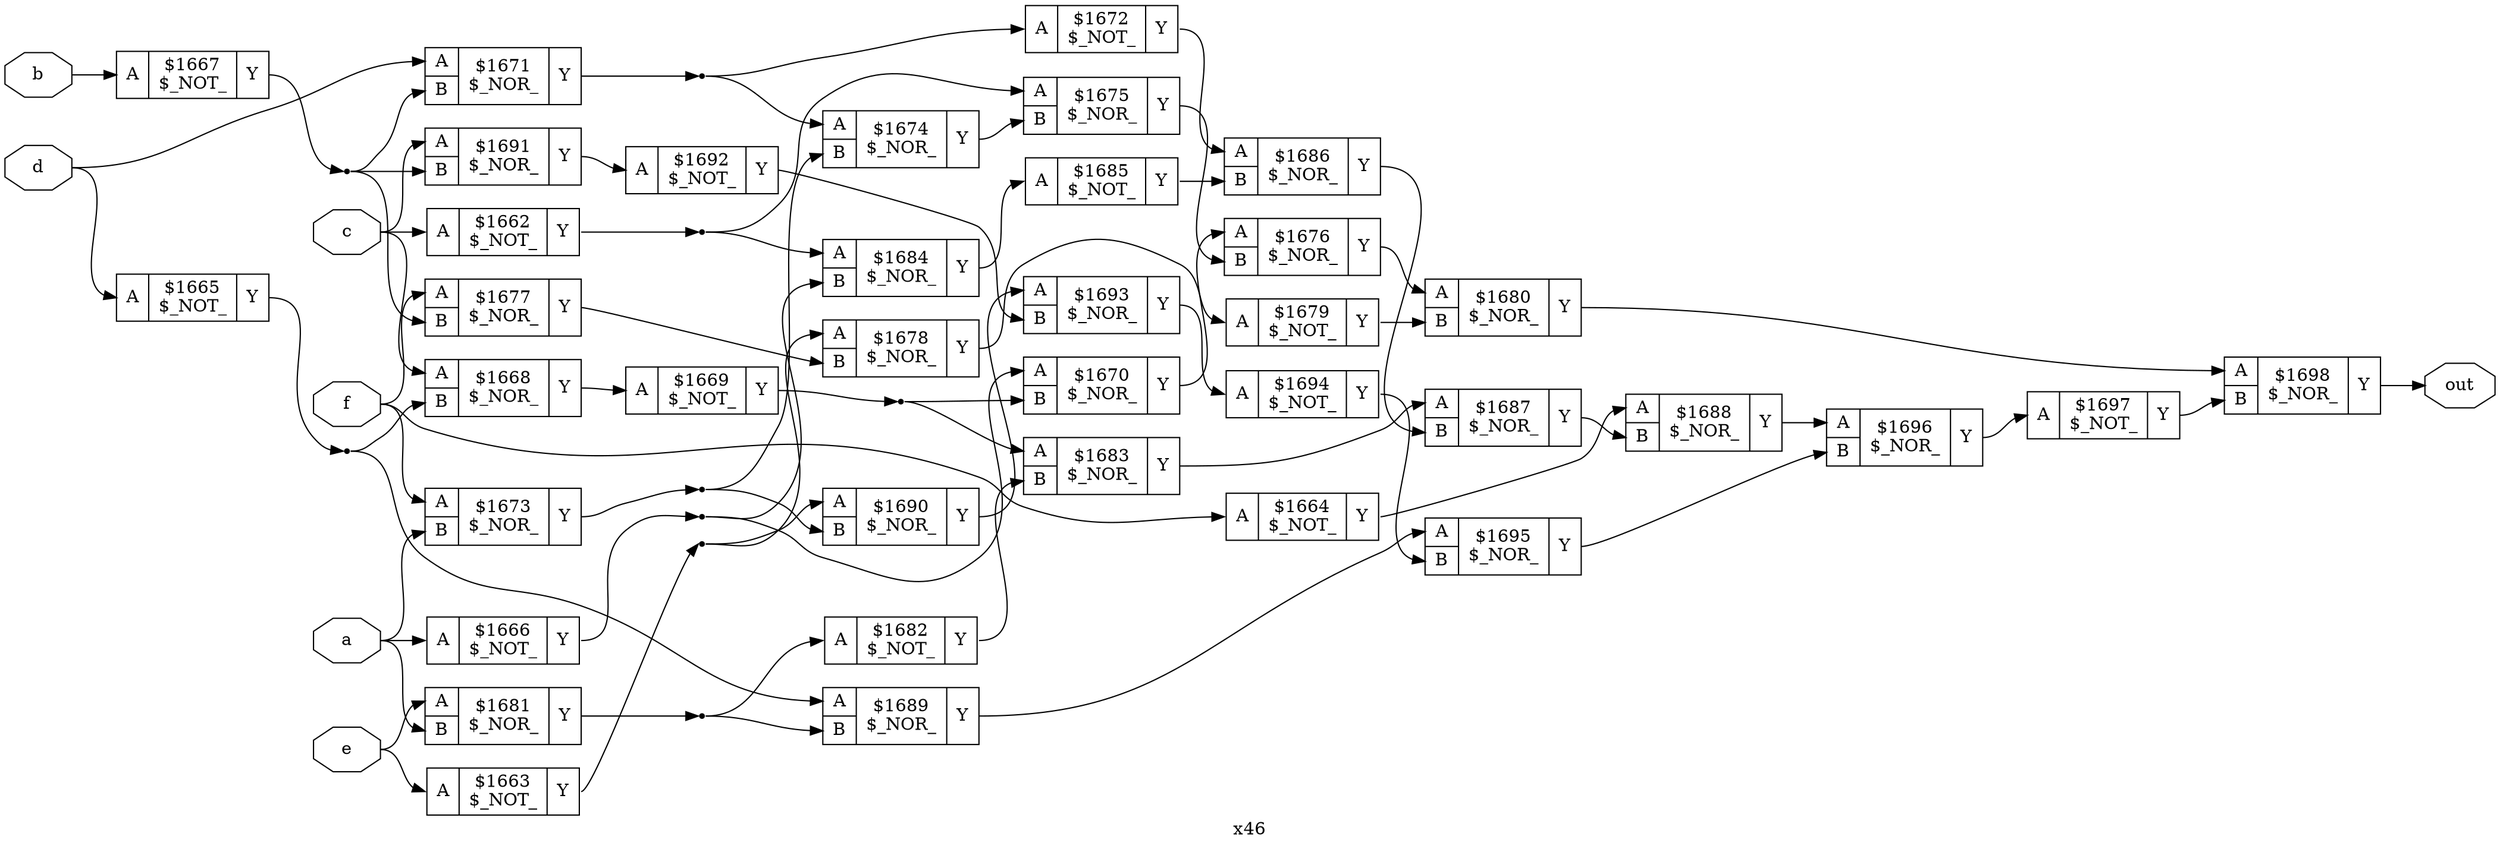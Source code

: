 digraph "x46" {
label="x46";
rankdir="LR";
remincross=true;
n37 [ shape=octagon, label="a", color="black", fontcolor="black" ];
n38 [ shape=octagon, label="b", color="black", fontcolor="black" ];
n39 [ shape=octagon, label="c", color="black", fontcolor="black" ];
n40 [ shape=octagon, label="d", color="black", fontcolor="black" ];
n41 [ shape=octagon, label="e", color="black", fontcolor="black" ];
n42 [ shape=octagon, label="f", color="black", fontcolor="black" ];
n43 [ shape=octagon, label="out", color="black", fontcolor="black" ];
c46 [ shape=record, label="{{<p44> A}|$1662\n$_NOT_|{<p45> Y}}" ];
c47 [ shape=record, label="{{<p44> A}|$1663\n$_NOT_|{<p45> Y}}" ];
c48 [ shape=record, label="{{<p44> A}|$1664\n$_NOT_|{<p45> Y}}" ];
c49 [ shape=record, label="{{<p44> A}|$1665\n$_NOT_|{<p45> Y}}" ];
c50 [ shape=record, label="{{<p44> A}|$1666\n$_NOT_|{<p45> Y}}" ];
c51 [ shape=record, label="{{<p44> A}|$1667\n$_NOT_|{<p45> Y}}" ];
c53 [ shape=record, label="{{<p44> A|<p52> B}|$1668\n$_NOR_|{<p45> Y}}" ];
c54 [ shape=record, label="{{<p44> A}|$1669\n$_NOT_|{<p45> Y}}" ];
c55 [ shape=record, label="{{<p44> A|<p52> B}|$1670\n$_NOR_|{<p45> Y}}" ];
c56 [ shape=record, label="{{<p44> A|<p52> B}|$1671\n$_NOR_|{<p45> Y}}" ];
c57 [ shape=record, label="{{<p44> A}|$1672\n$_NOT_|{<p45> Y}}" ];
c58 [ shape=record, label="{{<p44> A|<p52> B}|$1673\n$_NOR_|{<p45> Y}}" ];
c59 [ shape=record, label="{{<p44> A|<p52> B}|$1674\n$_NOR_|{<p45> Y}}" ];
c60 [ shape=record, label="{{<p44> A|<p52> B}|$1675\n$_NOR_|{<p45> Y}}" ];
c61 [ shape=record, label="{{<p44> A|<p52> B}|$1676\n$_NOR_|{<p45> Y}}" ];
c62 [ shape=record, label="{{<p44> A|<p52> B}|$1677\n$_NOR_|{<p45> Y}}" ];
c63 [ shape=record, label="{{<p44> A|<p52> B}|$1678\n$_NOR_|{<p45> Y}}" ];
c64 [ shape=record, label="{{<p44> A}|$1679\n$_NOT_|{<p45> Y}}" ];
c65 [ shape=record, label="{{<p44> A|<p52> B}|$1680\n$_NOR_|{<p45> Y}}" ];
c66 [ shape=record, label="{{<p44> A|<p52> B}|$1681\n$_NOR_|{<p45> Y}}" ];
c67 [ shape=record, label="{{<p44> A}|$1682\n$_NOT_|{<p45> Y}}" ];
c68 [ shape=record, label="{{<p44> A|<p52> B}|$1683\n$_NOR_|{<p45> Y}}" ];
c69 [ shape=record, label="{{<p44> A|<p52> B}|$1684\n$_NOR_|{<p45> Y}}" ];
c70 [ shape=record, label="{{<p44> A}|$1685\n$_NOT_|{<p45> Y}}" ];
c71 [ shape=record, label="{{<p44> A|<p52> B}|$1686\n$_NOR_|{<p45> Y}}" ];
c72 [ shape=record, label="{{<p44> A|<p52> B}|$1687\n$_NOR_|{<p45> Y}}" ];
c73 [ shape=record, label="{{<p44> A|<p52> B}|$1688\n$_NOR_|{<p45> Y}}" ];
c74 [ shape=record, label="{{<p44> A|<p52> B}|$1689\n$_NOR_|{<p45> Y}}" ];
c75 [ shape=record, label="{{<p44> A|<p52> B}|$1690\n$_NOR_|{<p45> Y}}" ];
c76 [ shape=record, label="{{<p44> A|<p52> B}|$1691\n$_NOR_|{<p45> Y}}" ];
c77 [ shape=record, label="{{<p44> A}|$1692\n$_NOT_|{<p45> Y}}" ];
c78 [ shape=record, label="{{<p44> A|<p52> B}|$1693\n$_NOR_|{<p45> Y}}" ];
c79 [ shape=record, label="{{<p44> A}|$1694\n$_NOT_|{<p45> Y}}" ];
c80 [ shape=record, label="{{<p44> A|<p52> B}|$1695\n$_NOR_|{<p45> Y}}" ];
c81 [ shape=record, label="{{<p44> A|<p52> B}|$1696\n$_NOR_|{<p45> Y}}" ];
c82 [ shape=record, label="{{<p44> A}|$1697\n$_NOT_|{<p45> Y}}" ];
c83 [ shape=record, label="{{<p44> A|<p52> B}|$1698\n$_NOR_|{<p45> Y}}" ];
c48:p45:e -> c73:p44:w [color="black", label=""];
n10 [ shape=point ];
c58:p45:e -> n10:w [color="black", label=""];
n10:e -> c59:p52:w [color="black", label=""];
n10:e -> c75:p52:w [color="black", label=""];
c59:p45:e -> c60:p52:w [color="black", label=""];
c60:p45:e -> c61:p52:w [color="black", label=""];
c61:p45:e -> c65:p44:w [color="black", label=""];
c62:p45:e -> c63:p52:w [color="black", label=""];
c63:p45:e -> c64:p44:w [color="black", label=""];
c64:p45:e -> c65:p52:w [color="black", label=""];
c65:p45:e -> c83:p44:w [color="black", label=""];
n18 [ shape=point ];
c66:p45:e -> n18:w [color="black", label=""];
n18:e -> c67:p44:w [color="black", label=""];
n18:e -> c74:p52:w [color="black", label=""];
c67:p45:e -> c68:p52:w [color="black", label=""];
n2 [ shape=point ];
c49:p45:e -> n2:w [color="black", label=""];
n2:e -> c53:p52:w [color="black", label=""];
n2:e -> c74:p44:w [color="black", label=""];
c68:p45:e -> c72:p44:w [color="black", label=""];
c69:p45:e -> c70:p44:w [color="black", label=""];
c70:p45:e -> c71:p52:w [color="black", label=""];
c71:p45:e -> c72:p52:w [color="black", label=""];
c72:p45:e -> c73:p52:w [color="black", label=""];
c73:p45:e -> c81:p44:w [color="black", label=""];
c74:p45:e -> c80:p44:w [color="black", label=""];
c75:p45:e -> c78:p44:w [color="black", label=""];
c76:p45:e -> c77:p44:w [color="black", label=""];
c77:p45:e -> c78:p52:w [color="black", label=""];
n3 [ shape=point ];
c50:p45:e -> n3:w [color="black", label=""];
n3:e -> c55:p44:w [color="black", label=""];
n3:e -> c69:p52:w [color="black", label=""];
c78:p45:e -> c79:p44:w [color="black", label=""];
c79:p45:e -> c80:p52:w [color="black", label=""];
c80:p45:e -> c81:p52:w [color="black", label=""];
c81:p45:e -> c82:p44:w [color="black", label=""];
c82:p45:e -> c83:p52:w [color="black", label=""];
n35 [ shape=point ];
c46:p45:e -> n35:w [color="black", label=""];
n35:e -> c60:p44:w [color="black", label=""];
n35:e -> c69:p44:w [color="black", label=""];
n36 [ shape=point ];
c47:p45:e -> n36:w [color="black", label=""];
n36:e -> c63:p44:w [color="black", label=""];
n36:e -> c75:p44:w [color="black", label=""];
n37:e -> c50:p44:w [color="black", label=""];
n37:e -> c58:p52:w [color="black", label=""];
n37:e -> c66:p52:w [color="black", label=""];
n38:e -> c51:p44:w [color="black", label=""];
n39:e -> c46:p44:w [color="black", label=""];
n39:e -> c53:p44:w [color="black", label=""];
n39:e -> c76:p44:w [color="black", label=""];
n4 [ shape=point ];
c51:p45:e -> n4:w [color="black", label=""];
n4:e -> c56:p52:w [color="black", label=""];
n4:e -> c62:p52:w [color="black", label=""];
n4:e -> c76:p52:w [color="black", label=""];
n40:e -> c49:p44:w [color="black", label=""];
n40:e -> c56:p44:w [color="black", label=""];
n41:e -> c47:p44:w [color="black", label=""];
n41:e -> c66:p44:w [color="black", label=""];
n42:e -> c48:p44:w [color="black", label=""];
n42:e -> c58:p44:w [color="black", label=""];
n42:e -> c62:p44:w [color="black", label=""];
c83:p45:e -> n43:w [color="black", label=""];
c53:p45:e -> c54:p44:w [color="black", label=""];
n6 [ shape=point ];
c54:p45:e -> n6:w [color="black", label=""];
n6:e -> c55:p52:w [color="black", label=""];
n6:e -> c68:p44:w [color="black", label=""];
c55:p45:e -> c61:p44:w [color="black", label=""];
n8 [ shape=point ];
c56:p45:e -> n8:w [color="black", label=""];
n8:e -> c57:p44:w [color="black", label=""];
n8:e -> c59:p44:w [color="black", label=""];
c57:p45:e -> c71:p44:w [color="black", label=""];
}
